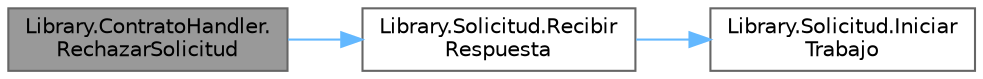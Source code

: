 digraph "Library.ContratoHandler.RechazarSolicitud"
{
 // INTERACTIVE_SVG=YES
 // LATEX_PDF_SIZE
  bgcolor="transparent";
  edge [fontname=Helvetica,fontsize=10,labelfontname=Helvetica,labelfontsize=10];
  node [fontname=Helvetica,fontsize=10,shape=box,height=0.2,width=0.4];
  rankdir="LR";
  Node1 [label="Library.ContratoHandler.\lRechazarSolicitud",height=0.2,width=0.4,color="gray40", fillcolor="grey60", style="filled", fontcolor="black",tooltip="Método para rechazar una solicitud"];
  Node1 -> Node2 [color="steelblue1",style="solid"];
  Node2 [label="Library.Solicitud.Recibir\lRespuesta",height=0.2,width=0.4,color="grey40", fillcolor="white", style="filled",URL="$classLibrary_1_1Solicitud.html#af5a3701c9bf3a3272239cfdbad4ca44c",tooltip="Método para conocer el estado de una oferta"];
  Node2 -> Node3 [color="steelblue1",style="solid"];
  Node3 [label="Library.Solicitud.Iniciar\lTrabajo",height=0.2,width=0.4,color="grey40", fillcolor="white", style="filled",URL="$classLibrary_1_1Solicitud.html#abd52f9a5723d6d08e2b3c4b1effc3bb3",tooltip="Método que inicia un trabajo, settea la fecha que fue aceptada y la máxima para calificar También cam..."];
}
